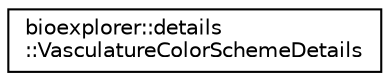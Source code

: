 digraph "Graphical Class Hierarchy"
{
 // LATEX_PDF_SIZE
  edge [fontname="Helvetica",fontsize="10",labelfontname="Helvetica",labelfontsize="10"];
  node [fontname="Helvetica",fontsize="10",shape=record];
  rankdir="LR";
  Node0 [label="bioexplorer::details\l::VasculatureColorSchemeDetails",height=0.2,width=0.4,color="black", fillcolor="white", style="filled",URL="$dd/d99/structbioexplorer_1_1details_1_1VasculatureColorSchemeDetails.html",tooltip="Defines the color scheme to apply to a vasculature."];
}
